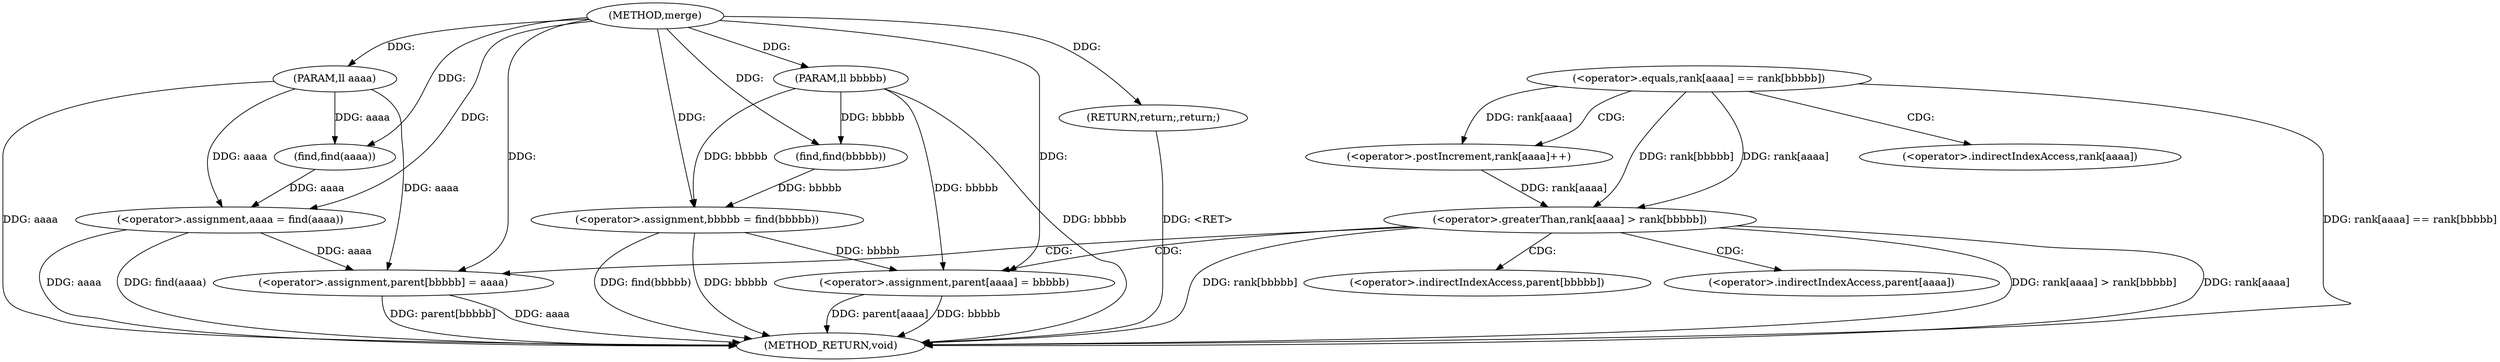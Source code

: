 digraph "merge" {  
"1000338" [label = "(METHOD,merge)" ]
"1000385" [label = "(METHOD_RETURN,void)" ]
"1000339" [label = "(PARAM,ll aaaa)" ]
"1000340" [label = "(PARAM,ll bbbbb)" ]
"1000342" [label = "(<operator>.assignment,aaaa = find(aaaa))" ]
"1000346" [label = "(<operator>.assignment,bbbbb = find(bbbbb))" ]
"1000384" [label = "(RETURN,return;,return;)" ]
"1000351" [label = "(<operator>.equals,rank[aaaa] == rank[bbbbb])" ]
"1000364" [label = "(<operator>.greaterThan,rank[aaaa] > rank[bbbbb])" ]
"1000344" [label = "(find,find(aaaa))" ]
"1000348" [label = "(find,find(bbbbb))" ]
"1000359" [label = "(<operator>.postIncrement,rank[aaaa]++)" ]
"1000372" [label = "(<operator>.assignment,parent[bbbbb] = aaaa)" ]
"1000379" [label = "(<operator>.assignment,parent[aaaa] = bbbbb)" ]
"1000360" [label = "(<operator>.indirectIndexAccess,rank[aaaa])" ]
"1000373" [label = "(<operator>.indirectIndexAccess,parent[bbbbb])" ]
"1000380" [label = "(<operator>.indirectIndexAccess,parent[aaaa])" ]
  "1000339" -> "1000385"  [ label = "DDG: aaaa"] 
  "1000340" -> "1000385"  [ label = "DDG: bbbbb"] 
  "1000342" -> "1000385"  [ label = "DDG: aaaa"] 
  "1000342" -> "1000385"  [ label = "DDG: find(aaaa)"] 
  "1000346" -> "1000385"  [ label = "DDG: bbbbb"] 
  "1000346" -> "1000385"  [ label = "DDG: find(bbbbb)"] 
  "1000351" -> "1000385"  [ label = "DDG: rank[aaaa] == rank[bbbbb]"] 
  "1000364" -> "1000385"  [ label = "DDG: rank[aaaa]"] 
  "1000364" -> "1000385"  [ label = "DDG: rank[bbbbb]"] 
  "1000364" -> "1000385"  [ label = "DDG: rank[aaaa] > rank[bbbbb]"] 
  "1000379" -> "1000385"  [ label = "DDG: parent[aaaa]"] 
  "1000379" -> "1000385"  [ label = "DDG: bbbbb"] 
  "1000372" -> "1000385"  [ label = "DDG: parent[bbbbb]"] 
  "1000372" -> "1000385"  [ label = "DDG: aaaa"] 
  "1000384" -> "1000385"  [ label = "DDG: <RET>"] 
  "1000338" -> "1000339"  [ label = "DDG: "] 
  "1000338" -> "1000340"  [ label = "DDG: "] 
  "1000344" -> "1000342"  [ label = "DDG: aaaa"] 
  "1000348" -> "1000346"  [ label = "DDG: bbbbb"] 
  "1000338" -> "1000384"  [ label = "DDG: "] 
  "1000339" -> "1000342"  [ label = "DDG: aaaa"] 
  "1000338" -> "1000342"  [ label = "DDG: "] 
  "1000340" -> "1000346"  [ label = "DDG: bbbbb"] 
  "1000338" -> "1000346"  [ label = "DDG: "] 
  "1000339" -> "1000344"  [ label = "DDG: aaaa"] 
  "1000338" -> "1000344"  [ label = "DDG: "] 
  "1000340" -> "1000348"  [ label = "DDG: bbbbb"] 
  "1000338" -> "1000348"  [ label = "DDG: "] 
  "1000351" -> "1000364"  [ label = "DDG: rank[aaaa]"] 
  "1000359" -> "1000364"  [ label = "DDG: rank[aaaa]"] 
  "1000351" -> "1000364"  [ label = "DDG: rank[bbbbb]"] 
  "1000342" -> "1000372"  [ label = "DDG: aaaa"] 
  "1000339" -> "1000372"  [ label = "DDG: aaaa"] 
  "1000338" -> "1000372"  [ label = "DDG: "] 
  "1000351" -> "1000359"  [ label = "DDG: rank[aaaa]"] 
  "1000346" -> "1000379"  [ label = "DDG: bbbbb"] 
  "1000340" -> "1000379"  [ label = "DDG: bbbbb"] 
  "1000338" -> "1000379"  [ label = "DDG: "] 
  "1000351" -> "1000359"  [ label = "CDG: "] 
  "1000351" -> "1000360"  [ label = "CDG: "] 
  "1000364" -> "1000372"  [ label = "CDG: "] 
  "1000364" -> "1000380"  [ label = "CDG: "] 
  "1000364" -> "1000373"  [ label = "CDG: "] 
  "1000364" -> "1000379"  [ label = "CDG: "] 
}
